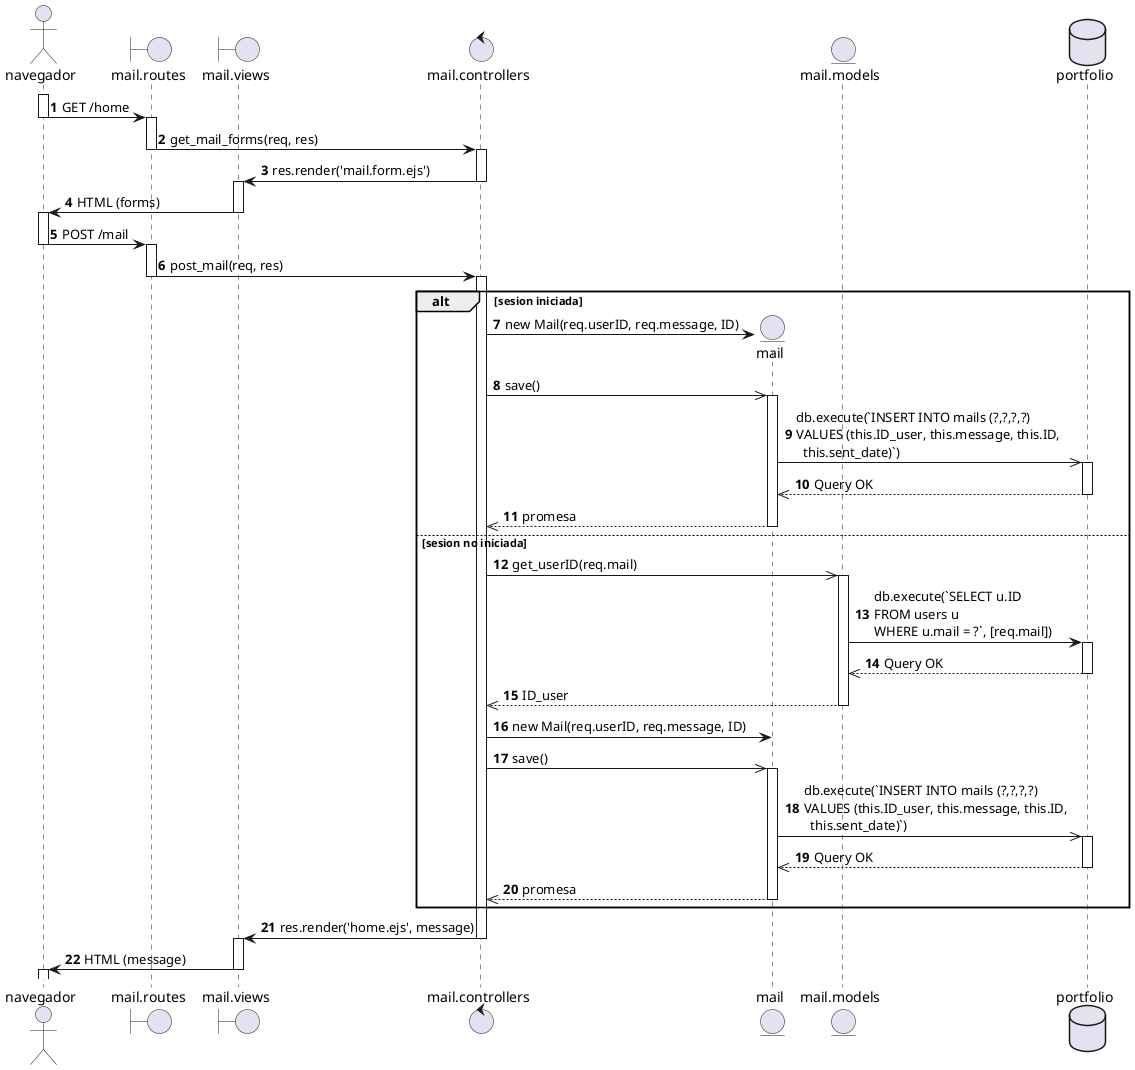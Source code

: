 @startuml 

autonumber

actor navegador as nav
boundary "mail.routes" as routes
boundary "mail.views" as view
control "mail.controllers" as controller

activate nav
nav -> routes: GET /home
deactivate nav

activate routes
routes -> controller: get_mail_forms(req, res)
deactivate routes

activate controller
controller -> view: res.render('mail.form.ejs')
deactivate controller

activate view
view -> nav: HTML (forms)
deactivate view

activate nav
nav -> routes: POST /mail
deactivate nav

activate routes
routes -> controller: post_mail(req, res)
deactivate routes

activate controller

alt sesion iniciada
    create entity mail
    controller -> mail: new Mail(req.userID, req.message, ID)
    controller ->> mail: save()

    entity "mail.models" as model
    database portfolio as db 

    activate mail
    mail ->> db: db.execute(`INSERT INTO mails (?,?,?,?) \nVALUES (this.ID_user, this.message, this.ID, \n  this.sent_date)`)

    activate db
    db -->> mail: Query OK
    deactivate db

    mail -->> controller: promesa
    deactivate mail

else sesion no iniciada
    controller ->> model: get_userID(req.mail)

    activate model
    model -> db: db.execute(`SELECT u.ID \nFROM users u \nWHERE u.mail = ?`, [req.mail])

    activate db
    db -->> model: Query OK
    deactivate db

    model -->> controller: ID_user
    deactivate model

    controller -> mail: new Mail(req.userID, req.message, ID)
    controller ->> mail: save() 

    activate mail
    mail ->> db: db.execute(`INSERT INTO mails (?,?,?,?) \nVALUES (this.ID_user, this.message, this.ID, \n  this.sent_date)`)

    activate db
    db -->> mail: Query OK
    deactivate db

    mail -->> controller: promesa
    deactivate mail
end

controller -> view: res.render('home.ejs', message)
deactivate controller 

activate view
view -> nav: HTML (message)
deactivate view

activate nav

@enduml